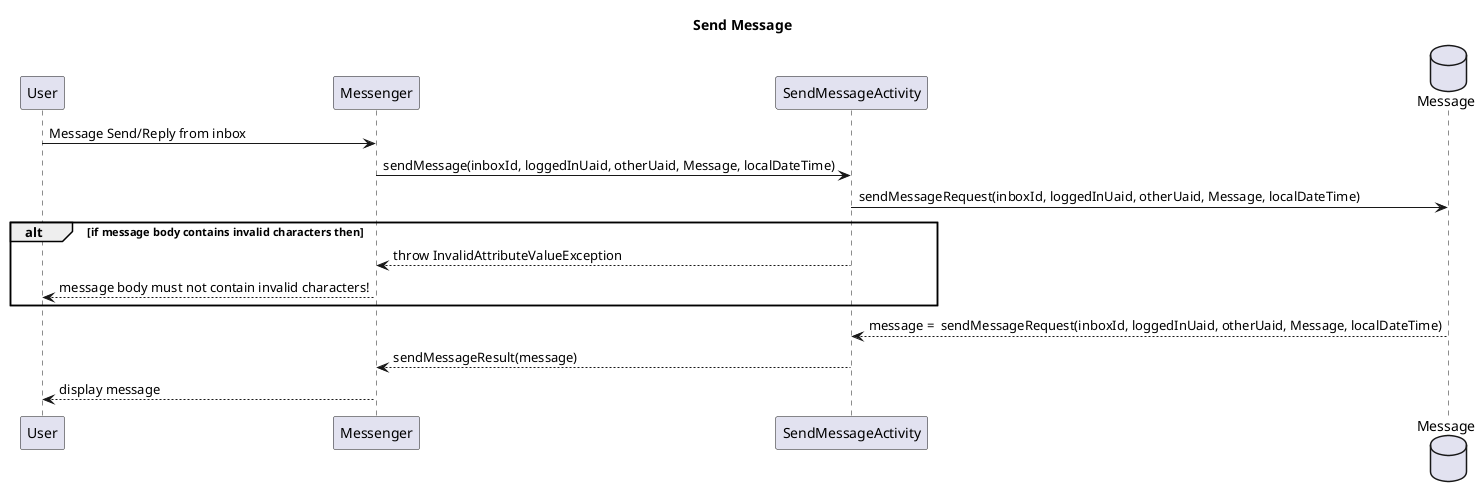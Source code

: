 @startuml

title Send Message

participant User as u
participant "Messenger" as m
participant SendMessageActivity as sma
database Message as mdb

u -> m: Message Send/Reply from inbox
m -> sma : sendMessage(inboxId, loggedInUaid, otherUaid, Message, localDateTime)
sma -> mdb : sendMessageRequest(inboxId, loggedInUaid, otherUaid, Message, localDateTime)

alt if message body contains invalid characters then
sma --> m : throw InvalidAttributeValueException
m --> u : message body must not contain invalid characters!
end if

mdb --> sma : message =  sendMessageRequest(inboxId, loggedInUaid, otherUaid, Message, localDateTime)
sma --> m : sendMessageResult(message)
m --> u : display message

@enduml